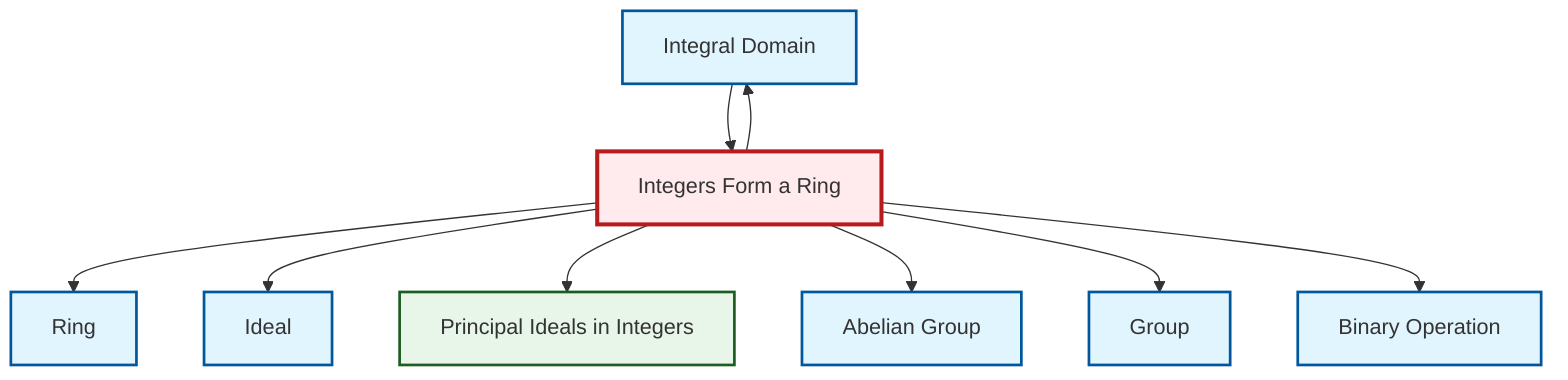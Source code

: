 graph TD
    classDef definition fill:#e1f5fe,stroke:#01579b,stroke-width:2px
    classDef theorem fill:#f3e5f5,stroke:#4a148c,stroke-width:2px
    classDef axiom fill:#fff3e0,stroke:#e65100,stroke-width:2px
    classDef example fill:#e8f5e9,stroke:#1b5e20,stroke-width:2px
    classDef current fill:#ffebee,stroke:#b71c1c,stroke-width:3px
    def-integral-domain["Integral Domain"]:::definition
    def-abelian-group["Abelian Group"]:::definition
    def-ideal["Ideal"]:::definition
    def-group["Group"]:::definition
    def-ring["Ring"]:::definition
    ex-integers-ring["Integers Form a Ring"]:::example
    ex-principal-ideal["Principal Ideals in Integers"]:::example
    def-binary-operation["Binary Operation"]:::definition
    ex-integers-ring --> def-ring
    ex-integers-ring --> def-ideal
    ex-integers-ring --> ex-principal-ideal
    ex-integers-ring --> def-abelian-group
    def-integral-domain --> ex-integers-ring
    ex-integers-ring --> def-group
    ex-integers-ring --> def-integral-domain
    ex-integers-ring --> def-binary-operation
    class ex-integers-ring current
